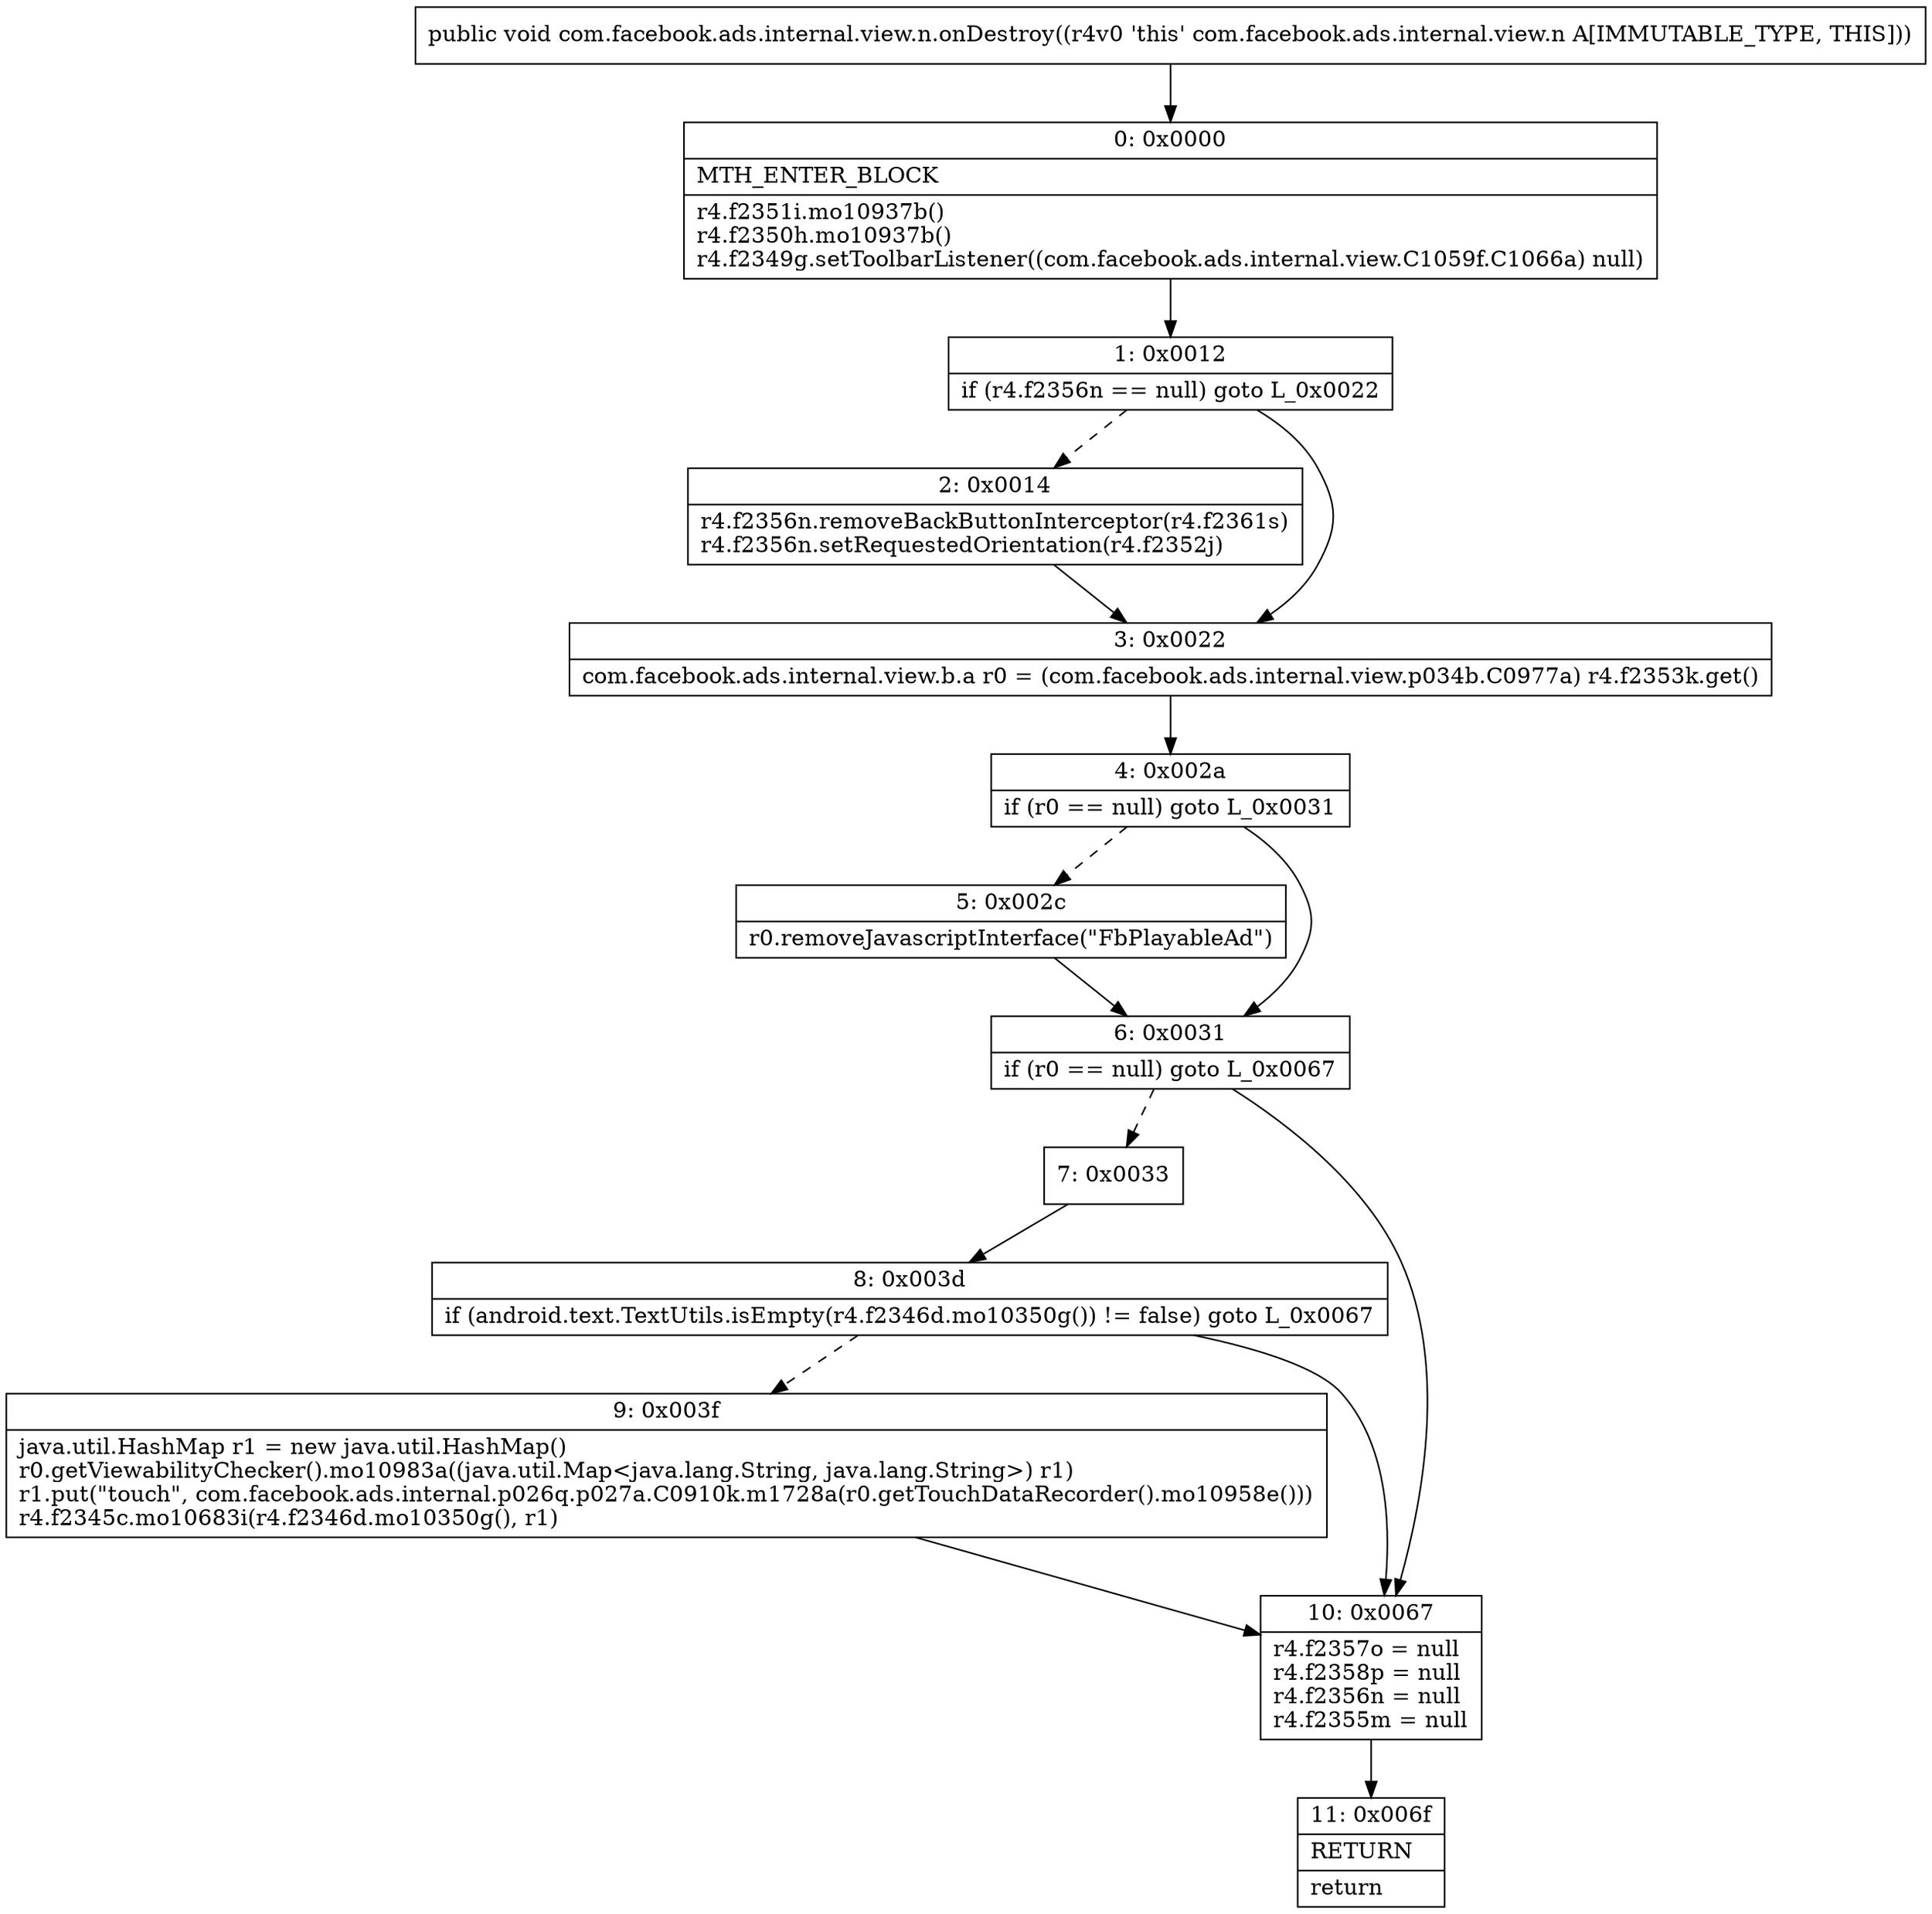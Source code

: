 digraph "CFG forcom.facebook.ads.internal.view.n.onDestroy()V" {
Node_0 [shape=record,label="{0\:\ 0x0000|MTH_ENTER_BLOCK\l|r4.f2351i.mo10937b()\lr4.f2350h.mo10937b()\lr4.f2349g.setToolbarListener((com.facebook.ads.internal.view.C1059f.C1066a) null)\l}"];
Node_1 [shape=record,label="{1\:\ 0x0012|if (r4.f2356n == null) goto L_0x0022\l}"];
Node_2 [shape=record,label="{2\:\ 0x0014|r4.f2356n.removeBackButtonInterceptor(r4.f2361s)\lr4.f2356n.setRequestedOrientation(r4.f2352j)\l}"];
Node_3 [shape=record,label="{3\:\ 0x0022|com.facebook.ads.internal.view.b.a r0 = (com.facebook.ads.internal.view.p034b.C0977a) r4.f2353k.get()\l}"];
Node_4 [shape=record,label="{4\:\ 0x002a|if (r0 == null) goto L_0x0031\l}"];
Node_5 [shape=record,label="{5\:\ 0x002c|r0.removeJavascriptInterface(\"FbPlayableAd\")\l}"];
Node_6 [shape=record,label="{6\:\ 0x0031|if (r0 == null) goto L_0x0067\l}"];
Node_7 [shape=record,label="{7\:\ 0x0033}"];
Node_8 [shape=record,label="{8\:\ 0x003d|if (android.text.TextUtils.isEmpty(r4.f2346d.mo10350g()) != false) goto L_0x0067\l}"];
Node_9 [shape=record,label="{9\:\ 0x003f|java.util.HashMap r1 = new java.util.HashMap()\lr0.getViewabilityChecker().mo10983a((java.util.Map\<java.lang.String, java.lang.String\>) r1)\lr1.put(\"touch\", com.facebook.ads.internal.p026q.p027a.C0910k.m1728a(r0.getTouchDataRecorder().mo10958e()))\lr4.f2345c.mo10683i(r4.f2346d.mo10350g(), r1)\l}"];
Node_10 [shape=record,label="{10\:\ 0x0067|r4.f2357o = null\lr4.f2358p = null\lr4.f2356n = null\lr4.f2355m = null\l}"];
Node_11 [shape=record,label="{11\:\ 0x006f|RETURN\l|return\l}"];
MethodNode[shape=record,label="{public void com.facebook.ads.internal.view.n.onDestroy((r4v0 'this' com.facebook.ads.internal.view.n A[IMMUTABLE_TYPE, THIS])) }"];
MethodNode -> Node_0;
Node_0 -> Node_1;
Node_1 -> Node_2[style=dashed];
Node_1 -> Node_3;
Node_2 -> Node_3;
Node_3 -> Node_4;
Node_4 -> Node_5[style=dashed];
Node_4 -> Node_6;
Node_5 -> Node_6;
Node_6 -> Node_7[style=dashed];
Node_6 -> Node_10;
Node_7 -> Node_8;
Node_8 -> Node_9[style=dashed];
Node_8 -> Node_10;
Node_9 -> Node_10;
Node_10 -> Node_11;
}

